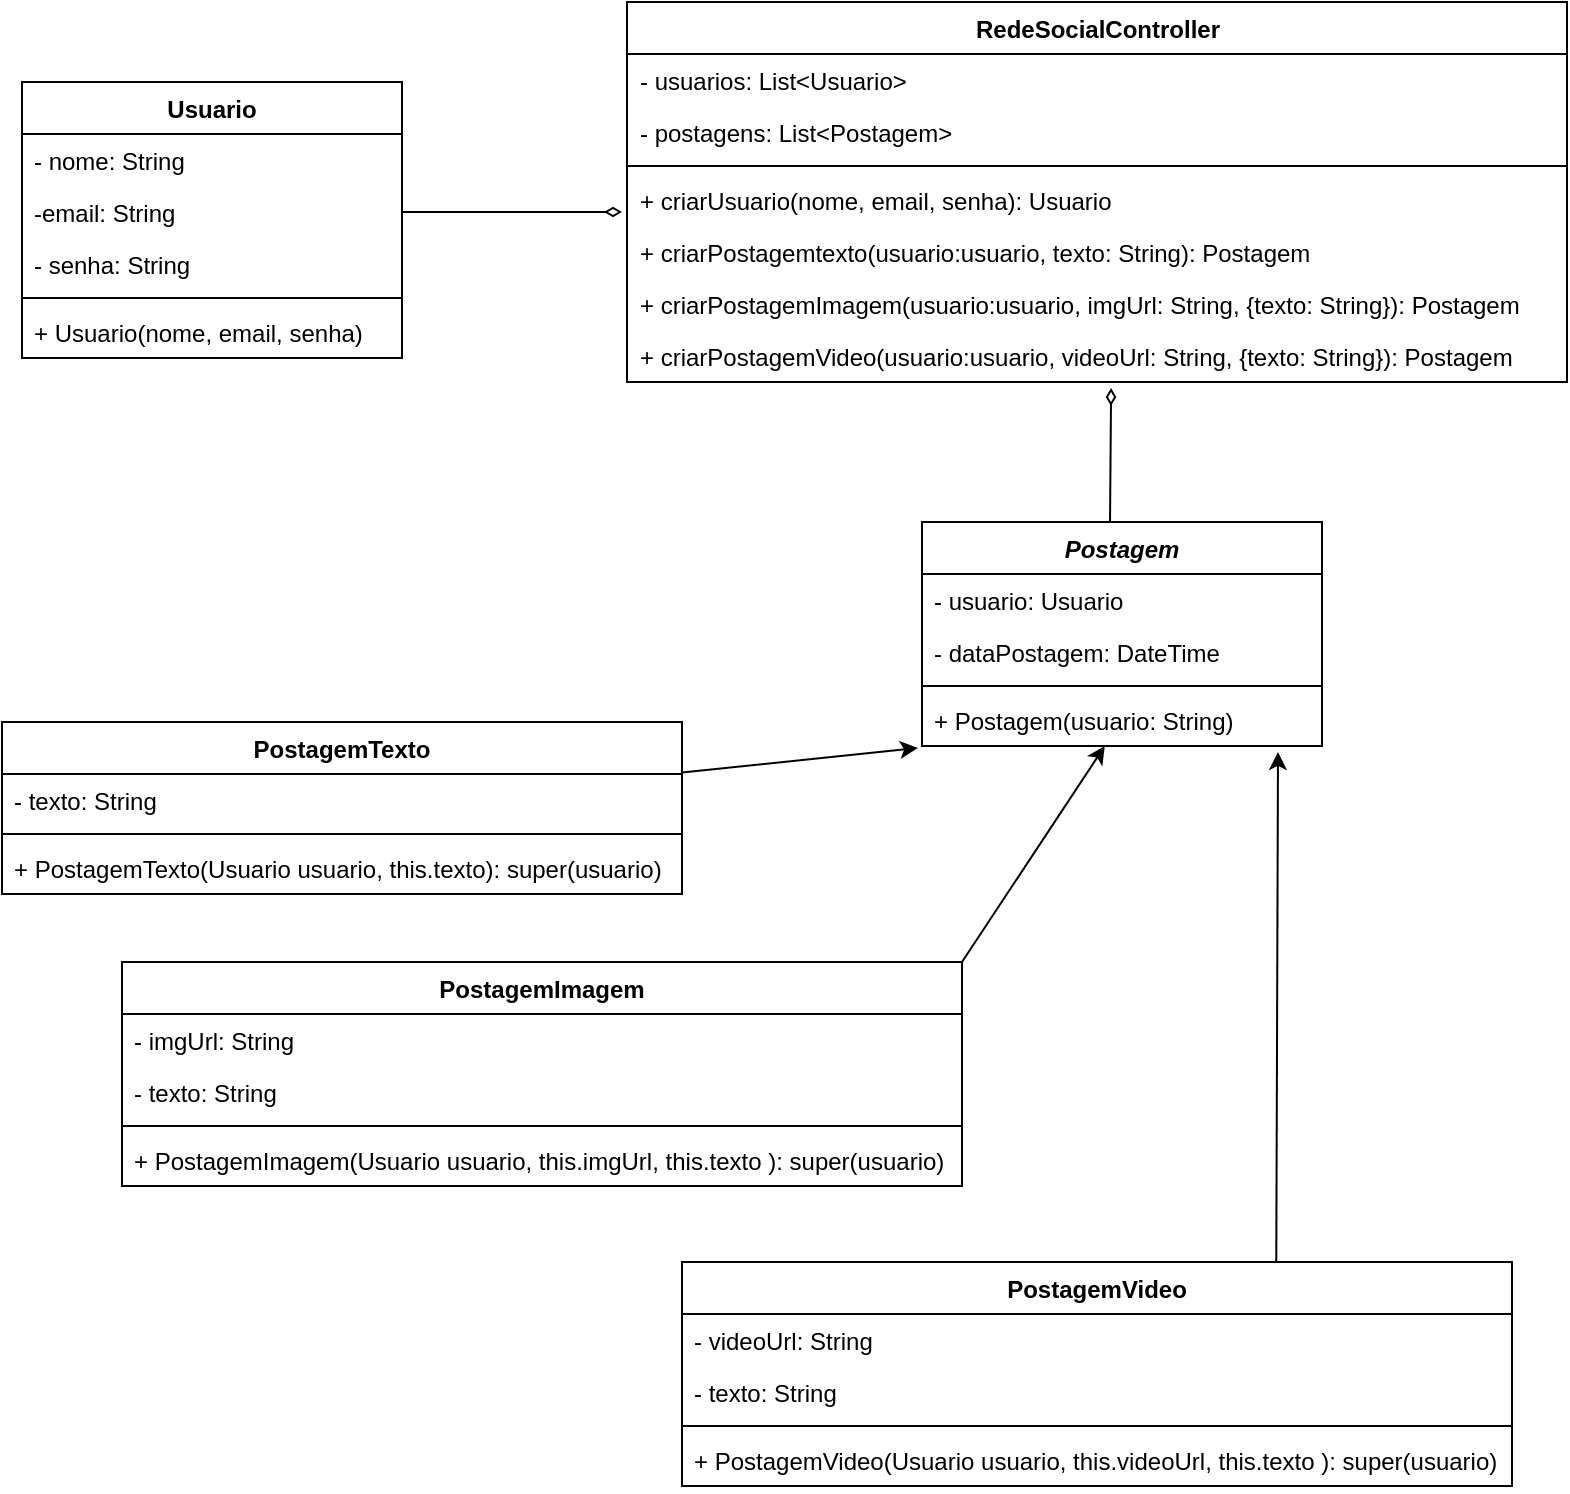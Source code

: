 <mxfile version="21.3.8" type="github">
  <diagram id="C5RBs43oDa-KdzZeNtuy" name="Page-1">
    <mxGraphModel dx="1434" dy="730" grid="1" gridSize="10" guides="1" tooltips="1" connect="1" arrows="1" fold="1" page="1" pageScale="1" pageWidth="827" pageHeight="1169" math="0" shadow="0">
      <root>
        <mxCell id="WIyWlLk6GJQsqaUBKTNV-0" />
        <mxCell id="WIyWlLk6GJQsqaUBKTNV-1" parent="WIyWlLk6GJQsqaUBKTNV-0" />
        <mxCell id="plYrjjs0px-pVhyw7Igf-0" value="Usuario" style="swimlane;fontStyle=1;align=center;verticalAlign=top;childLayout=stackLayout;horizontal=1;startSize=26;horizontalStack=0;resizeParent=1;resizeParentMax=0;resizeLast=0;collapsible=1;marginBottom=0;whiteSpace=wrap;html=1;" vertex="1" parent="WIyWlLk6GJQsqaUBKTNV-1">
          <mxGeometry x="30" y="60" width="190" height="138" as="geometry" />
        </mxCell>
        <mxCell id="plYrjjs0px-pVhyw7Igf-1" value="- nome: String" style="text;strokeColor=none;fillColor=none;align=left;verticalAlign=top;spacingLeft=4;spacingRight=4;overflow=hidden;rotatable=0;points=[[0,0.5],[1,0.5]];portConstraint=eastwest;whiteSpace=wrap;html=1;" vertex="1" parent="plYrjjs0px-pVhyw7Igf-0">
          <mxGeometry y="26" width="190" height="26" as="geometry" />
        </mxCell>
        <mxCell id="plYrjjs0px-pVhyw7Igf-20" value="-email: String" style="text;strokeColor=none;fillColor=none;align=left;verticalAlign=top;spacingLeft=4;spacingRight=4;overflow=hidden;rotatable=0;points=[[0,0.5],[1,0.5]];portConstraint=eastwest;whiteSpace=wrap;html=1;" vertex="1" parent="plYrjjs0px-pVhyw7Igf-0">
          <mxGeometry y="52" width="190" height="26" as="geometry" />
        </mxCell>
        <mxCell id="plYrjjs0px-pVhyw7Igf-28" value="- senha: String" style="text;strokeColor=none;fillColor=none;align=left;verticalAlign=top;spacingLeft=4;spacingRight=4;overflow=hidden;rotatable=0;points=[[0,0.5],[1,0.5]];portConstraint=eastwest;whiteSpace=wrap;html=1;" vertex="1" parent="plYrjjs0px-pVhyw7Igf-0">
          <mxGeometry y="78" width="190" height="26" as="geometry" />
        </mxCell>
        <mxCell id="plYrjjs0px-pVhyw7Igf-2" value="" style="line;strokeWidth=1;fillColor=none;align=left;verticalAlign=middle;spacingTop=-1;spacingLeft=3;spacingRight=3;rotatable=0;labelPosition=right;points=[];portConstraint=eastwest;strokeColor=inherit;" vertex="1" parent="plYrjjs0px-pVhyw7Igf-0">
          <mxGeometry y="104" width="190" height="8" as="geometry" />
        </mxCell>
        <mxCell id="plYrjjs0px-pVhyw7Igf-3" value="+ Usuario(nome, email, senha)" style="text;strokeColor=none;fillColor=none;align=left;verticalAlign=top;spacingLeft=4;spacingRight=4;overflow=hidden;rotatable=0;points=[[0,0.5],[1,0.5]];portConstraint=eastwest;whiteSpace=wrap;html=1;" vertex="1" parent="plYrjjs0px-pVhyw7Igf-0">
          <mxGeometry y="112" width="190" height="26" as="geometry" />
        </mxCell>
        <mxCell id="plYrjjs0px-pVhyw7Igf-40" style="rounded=0;orthogonalLoop=1;jettySize=auto;html=1;entryX=0.515;entryY=1.115;entryDx=0;entryDy=0;entryPerimeter=0;endArrow=diamondThin;endFill=0;exitX=0.47;exitY=0.009;exitDx=0;exitDy=0;exitPerimeter=0;" edge="1" parent="WIyWlLk6GJQsqaUBKTNV-1" source="plYrjjs0px-pVhyw7Igf-4" target="plYrjjs0px-pVhyw7Igf-39">
          <mxGeometry relative="1" as="geometry" />
        </mxCell>
        <mxCell id="plYrjjs0px-pVhyw7Igf-4" value="Postagem" style="swimlane;fontStyle=3;align=center;verticalAlign=top;childLayout=stackLayout;horizontal=1;startSize=26;horizontalStack=0;resizeParent=1;resizeParentMax=0;resizeLast=0;collapsible=1;marginBottom=0;whiteSpace=wrap;html=1;" vertex="1" parent="WIyWlLk6GJQsqaUBKTNV-1">
          <mxGeometry x="480" y="280" width="200" height="112" as="geometry" />
        </mxCell>
        <mxCell id="plYrjjs0px-pVhyw7Igf-5" value="- usuario: Usuario" style="text;strokeColor=none;fillColor=none;align=left;verticalAlign=top;spacingLeft=4;spacingRight=4;overflow=hidden;rotatable=0;points=[[0,0.5],[1,0.5]];portConstraint=eastwest;whiteSpace=wrap;html=1;" vertex="1" parent="plYrjjs0px-pVhyw7Igf-4">
          <mxGeometry y="26" width="200" height="26" as="geometry" />
        </mxCell>
        <mxCell id="plYrjjs0px-pVhyw7Igf-21" value="- dataPostagem: DateTime" style="text;strokeColor=none;fillColor=none;align=left;verticalAlign=top;spacingLeft=4;spacingRight=4;overflow=hidden;rotatable=0;points=[[0,0.5],[1,0.5]];portConstraint=eastwest;whiteSpace=wrap;html=1;" vertex="1" parent="plYrjjs0px-pVhyw7Igf-4">
          <mxGeometry y="52" width="200" height="26" as="geometry" />
        </mxCell>
        <mxCell id="plYrjjs0px-pVhyw7Igf-6" value="" style="line;strokeWidth=1;fillColor=none;align=left;verticalAlign=middle;spacingTop=-1;spacingLeft=3;spacingRight=3;rotatable=0;labelPosition=right;points=[];portConstraint=eastwest;strokeColor=inherit;" vertex="1" parent="plYrjjs0px-pVhyw7Igf-4">
          <mxGeometry y="78" width="200" height="8" as="geometry" />
        </mxCell>
        <mxCell id="plYrjjs0px-pVhyw7Igf-7" value="+ Postagem(usuario: String)" style="text;strokeColor=none;fillColor=none;align=left;verticalAlign=top;spacingLeft=4;spacingRight=4;overflow=hidden;rotatable=0;points=[[0,0.5],[1,0.5]];portConstraint=eastwest;whiteSpace=wrap;html=1;" vertex="1" parent="plYrjjs0px-pVhyw7Igf-4">
          <mxGeometry y="86" width="200" height="26" as="geometry" />
        </mxCell>
        <mxCell id="plYrjjs0px-pVhyw7Igf-35" style="rounded=0;orthogonalLoop=1;jettySize=auto;html=1;entryX=-0.01;entryY=1.038;entryDx=0;entryDy=0;entryPerimeter=0;" edge="1" parent="WIyWlLk6GJQsqaUBKTNV-1" source="plYrjjs0px-pVhyw7Igf-8" target="plYrjjs0px-pVhyw7Igf-7">
          <mxGeometry relative="1" as="geometry" />
        </mxCell>
        <mxCell id="plYrjjs0px-pVhyw7Igf-8" value="PostagemTexto" style="swimlane;fontStyle=1;align=center;verticalAlign=top;childLayout=stackLayout;horizontal=1;startSize=26;horizontalStack=0;resizeParent=1;resizeParentMax=0;resizeLast=0;collapsible=1;marginBottom=0;whiteSpace=wrap;html=1;" vertex="1" parent="WIyWlLk6GJQsqaUBKTNV-1">
          <mxGeometry x="20" y="380" width="340" height="86" as="geometry" />
        </mxCell>
        <mxCell id="plYrjjs0px-pVhyw7Igf-9" value="- texto: String" style="text;strokeColor=none;fillColor=none;align=left;verticalAlign=top;spacingLeft=4;spacingRight=4;overflow=hidden;rotatable=0;points=[[0,0.5],[1,0.5]];portConstraint=eastwest;whiteSpace=wrap;html=1;" vertex="1" parent="plYrjjs0px-pVhyw7Igf-8">
          <mxGeometry y="26" width="340" height="26" as="geometry" />
        </mxCell>
        <mxCell id="plYrjjs0px-pVhyw7Igf-10" value="" style="line;strokeWidth=1;fillColor=none;align=left;verticalAlign=middle;spacingTop=-1;spacingLeft=3;spacingRight=3;rotatable=0;labelPosition=right;points=[];portConstraint=eastwest;strokeColor=inherit;" vertex="1" parent="plYrjjs0px-pVhyw7Igf-8">
          <mxGeometry y="52" width="340" height="8" as="geometry" />
        </mxCell>
        <mxCell id="plYrjjs0px-pVhyw7Igf-11" value="+ PostagemTexto(Usuario usuario, this.texto): super(usuario)" style="text;strokeColor=none;fillColor=none;align=left;verticalAlign=top;spacingLeft=4;spacingRight=4;overflow=hidden;rotatable=0;points=[[0,0.5],[1,0.5]];portConstraint=eastwest;whiteSpace=wrap;html=1;" vertex="1" parent="plYrjjs0px-pVhyw7Igf-8">
          <mxGeometry y="60" width="340" height="26" as="geometry" />
        </mxCell>
        <mxCell id="plYrjjs0px-pVhyw7Igf-36" style="rounded=0;orthogonalLoop=1;jettySize=auto;html=1;exitX=1;exitY=0;exitDx=0;exitDy=0;" edge="1" parent="WIyWlLk6GJQsqaUBKTNV-1" source="plYrjjs0px-pVhyw7Igf-12" target="plYrjjs0px-pVhyw7Igf-7">
          <mxGeometry relative="1" as="geometry">
            <mxPoint x="410" y="520" as="sourcePoint" />
          </mxGeometry>
        </mxCell>
        <mxCell id="plYrjjs0px-pVhyw7Igf-12" value="PostagemImagem" style="swimlane;fontStyle=1;align=center;verticalAlign=top;childLayout=stackLayout;horizontal=1;startSize=26;horizontalStack=0;resizeParent=1;resizeParentMax=0;resizeLast=0;collapsible=1;marginBottom=0;whiteSpace=wrap;html=1;" vertex="1" parent="WIyWlLk6GJQsqaUBKTNV-1">
          <mxGeometry x="80" y="500" width="420" height="112" as="geometry" />
        </mxCell>
        <mxCell id="plYrjjs0px-pVhyw7Igf-13" value="- imgUrl: String" style="text;strokeColor=none;fillColor=none;align=left;verticalAlign=top;spacingLeft=4;spacingRight=4;overflow=hidden;rotatable=0;points=[[0,0.5],[1,0.5]];portConstraint=eastwest;whiteSpace=wrap;html=1;" vertex="1" parent="plYrjjs0px-pVhyw7Igf-12">
          <mxGeometry y="26" width="420" height="26" as="geometry" />
        </mxCell>
        <mxCell id="plYrjjs0px-pVhyw7Igf-29" value="- texto: String" style="text;strokeColor=none;fillColor=none;align=left;verticalAlign=top;spacingLeft=4;spacingRight=4;overflow=hidden;rotatable=0;points=[[0,0.5],[1,0.5]];portConstraint=eastwest;whiteSpace=wrap;html=1;" vertex="1" parent="plYrjjs0px-pVhyw7Igf-12">
          <mxGeometry y="52" width="420" height="26" as="geometry" />
        </mxCell>
        <mxCell id="plYrjjs0px-pVhyw7Igf-14" value="" style="line;strokeWidth=1;fillColor=none;align=left;verticalAlign=middle;spacingTop=-1;spacingLeft=3;spacingRight=3;rotatable=0;labelPosition=right;points=[];portConstraint=eastwest;strokeColor=inherit;" vertex="1" parent="plYrjjs0px-pVhyw7Igf-12">
          <mxGeometry y="78" width="420" height="8" as="geometry" />
        </mxCell>
        <mxCell id="plYrjjs0px-pVhyw7Igf-15" value="+ PostagemImagem(Usuario usuario, this.imgUrl, this.texto ): super(usuario)" style="text;strokeColor=none;fillColor=none;align=left;verticalAlign=top;spacingLeft=4;spacingRight=4;overflow=hidden;rotatable=0;points=[[0,0.5],[1,0.5]];portConstraint=eastwest;whiteSpace=wrap;html=1;" vertex="1" parent="plYrjjs0px-pVhyw7Igf-12">
          <mxGeometry y="86" width="420" height="26" as="geometry" />
        </mxCell>
        <mxCell id="plYrjjs0px-pVhyw7Igf-22" value="RedeSocialController" style="swimlane;fontStyle=1;align=center;verticalAlign=top;childLayout=stackLayout;horizontal=1;startSize=26;horizontalStack=0;resizeParent=1;resizeParentMax=0;resizeLast=0;collapsible=1;marginBottom=0;whiteSpace=wrap;html=1;" vertex="1" parent="WIyWlLk6GJQsqaUBKTNV-1">
          <mxGeometry x="332.5" y="20" width="470" height="190" as="geometry" />
        </mxCell>
        <mxCell id="plYrjjs0px-pVhyw7Igf-26" value="- usuarios: List&amp;lt;Usuario&amp;gt;" style="text;strokeColor=none;fillColor=none;align=left;verticalAlign=top;spacingLeft=4;spacingRight=4;overflow=hidden;rotatable=0;points=[[0,0.5],[1,0.5]];portConstraint=eastwest;whiteSpace=wrap;html=1;" vertex="1" parent="plYrjjs0px-pVhyw7Igf-22">
          <mxGeometry y="26" width="470" height="26" as="geometry" />
        </mxCell>
        <mxCell id="plYrjjs0px-pVhyw7Igf-23" value="- postagens: List&amp;lt;Postagem&amp;gt;" style="text;strokeColor=none;fillColor=none;align=left;verticalAlign=top;spacingLeft=4;spacingRight=4;overflow=hidden;rotatable=0;points=[[0,0.5],[1,0.5]];portConstraint=eastwest;whiteSpace=wrap;html=1;" vertex="1" parent="plYrjjs0px-pVhyw7Igf-22">
          <mxGeometry y="52" width="470" height="26" as="geometry" />
        </mxCell>
        <mxCell id="plYrjjs0px-pVhyw7Igf-24" value="" style="line;strokeWidth=1;fillColor=none;align=left;verticalAlign=middle;spacingTop=-1;spacingLeft=3;spacingRight=3;rotatable=0;labelPosition=right;points=[];portConstraint=eastwest;strokeColor=inherit;" vertex="1" parent="plYrjjs0px-pVhyw7Igf-22">
          <mxGeometry y="78" width="470" height="8" as="geometry" />
        </mxCell>
        <mxCell id="plYrjjs0px-pVhyw7Igf-25" value="+ criarUsuario(nome, email, senha): Usuario" style="text;strokeColor=none;fillColor=none;align=left;verticalAlign=top;spacingLeft=4;spacingRight=4;overflow=hidden;rotatable=0;points=[[0,0.5],[1,0.5]];portConstraint=eastwest;whiteSpace=wrap;html=1;" vertex="1" parent="plYrjjs0px-pVhyw7Igf-22">
          <mxGeometry y="86" width="470" height="26" as="geometry" />
        </mxCell>
        <mxCell id="plYrjjs0px-pVhyw7Igf-27" value="+ criarPostagemtexto(usuario:usuario, texto: String): Postagem" style="text;strokeColor=none;fillColor=none;align=left;verticalAlign=top;spacingLeft=4;spacingRight=4;overflow=hidden;rotatable=0;points=[[0,0.5],[1,0.5]];portConstraint=eastwest;whiteSpace=wrap;html=1;" vertex="1" parent="plYrjjs0px-pVhyw7Igf-22">
          <mxGeometry y="112" width="470" height="26" as="geometry" />
        </mxCell>
        <mxCell id="plYrjjs0px-pVhyw7Igf-38" value="+ criarPostagemImagem(usuario:usuario, imgUrl: String, {texto: String}): Postagem" style="text;strokeColor=none;fillColor=none;align=left;verticalAlign=top;spacingLeft=4;spacingRight=4;overflow=hidden;rotatable=0;points=[[0,0.5],[1,0.5]];portConstraint=eastwest;whiteSpace=wrap;html=1;" vertex="1" parent="plYrjjs0px-pVhyw7Igf-22">
          <mxGeometry y="138" width="470" height="26" as="geometry" />
        </mxCell>
        <mxCell id="plYrjjs0px-pVhyw7Igf-39" value="+ criarPostagemVideo(usuario:usuario, videoUrl: String, {texto: String}): Postagem" style="text;strokeColor=none;fillColor=none;align=left;verticalAlign=top;spacingLeft=4;spacingRight=4;overflow=hidden;rotatable=0;points=[[0,0.5],[1,0.5]];portConstraint=eastwest;whiteSpace=wrap;html=1;" vertex="1" parent="plYrjjs0px-pVhyw7Igf-22">
          <mxGeometry y="164" width="470" height="26" as="geometry" />
        </mxCell>
        <mxCell id="plYrjjs0px-pVhyw7Igf-37" style="rounded=0;orthogonalLoop=1;jettySize=auto;html=1;entryX=0.89;entryY=1.115;entryDx=0;entryDy=0;entryPerimeter=0;exitX=0.716;exitY=0;exitDx=0;exitDy=0;exitPerimeter=0;" edge="1" parent="WIyWlLk6GJQsqaUBKTNV-1" source="plYrjjs0px-pVhyw7Igf-30" target="plYrjjs0px-pVhyw7Igf-7">
          <mxGeometry relative="1" as="geometry">
            <mxPoint x="660" y="640" as="sourcePoint" />
          </mxGeometry>
        </mxCell>
        <mxCell id="plYrjjs0px-pVhyw7Igf-30" value="PostagemVideo" style="swimlane;fontStyle=1;align=center;verticalAlign=top;childLayout=stackLayout;horizontal=1;startSize=26;horizontalStack=0;resizeParent=1;resizeParentMax=0;resizeLast=0;collapsible=1;marginBottom=0;whiteSpace=wrap;html=1;" vertex="1" parent="WIyWlLk6GJQsqaUBKTNV-1">
          <mxGeometry x="360" y="650" width="415" height="112" as="geometry">
            <mxRectangle x="430" y="585" width="130" height="30" as="alternateBounds" />
          </mxGeometry>
        </mxCell>
        <mxCell id="plYrjjs0px-pVhyw7Igf-31" value="- videoUrl: String" style="text;strokeColor=none;fillColor=none;align=left;verticalAlign=top;spacingLeft=4;spacingRight=4;overflow=hidden;rotatable=0;points=[[0,0.5],[1,0.5]];portConstraint=eastwest;whiteSpace=wrap;html=1;" vertex="1" parent="plYrjjs0px-pVhyw7Igf-30">
          <mxGeometry y="26" width="415" height="26" as="geometry" />
        </mxCell>
        <mxCell id="plYrjjs0px-pVhyw7Igf-32" value="- texto: String" style="text;strokeColor=none;fillColor=none;align=left;verticalAlign=top;spacingLeft=4;spacingRight=4;overflow=hidden;rotatable=0;points=[[0,0.5],[1,0.5]];portConstraint=eastwest;whiteSpace=wrap;html=1;" vertex="1" parent="plYrjjs0px-pVhyw7Igf-30">
          <mxGeometry y="52" width="415" height="26" as="geometry" />
        </mxCell>
        <mxCell id="plYrjjs0px-pVhyw7Igf-33" value="" style="line;strokeWidth=1;fillColor=none;align=left;verticalAlign=middle;spacingTop=-1;spacingLeft=3;spacingRight=3;rotatable=0;labelPosition=right;points=[];portConstraint=eastwest;strokeColor=inherit;" vertex="1" parent="plYrjjs0px-pVhyw7Igf-30">
          <mxGeometry y="78" width="415" height="8" as="geometry" />
        </mxCell>
        <mxCell id="plYrjjs0px-pVhyw7Igf-34" value="+ PostagemVideo(Usuario usuario, this.videoUrl, this.texto ): super(usuario)" style="text;strokeColor=none;fillColor=none;align=left;verticalAlign=top;spacingLeft=4;spacingRight=4;overflow=hidden;rotatable=0;points=[[0,0.5],[1,0.5]];portConstraint=eastwest;whiteSpace=wrap;html=1;" vertex="1" parent="plYrjjs0px-pVhyw7Igf-30">
          <mxGeometry y="86" width="415" height="26" as="geometry" />
        </mxCell>
        <mxCell id="plYrjjs0px-pVhyw7Igf-41" style="rounded=0;orthogonalLoop=1;jettySize=auto;html=1;endArrow=diamondThin;endFill=0;" edge="1" parent="WIyWlLk6GJQsqaUBKTNV-1" source="plYrjjs0px-pVhyw7Igf-20">
          <mxGeometry relative="1" as="geometry">
            <mxPoint x="330" y="125" as="targetPoint" />
          </mxGeometry>
        </mxCell>
      </root>
    </mxGraphModel>
  </diagram>
</mxfile>
